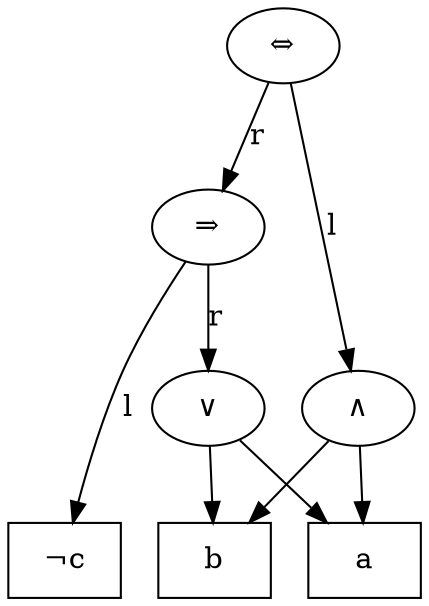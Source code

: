 digraph G {
{ rank = same;
  id0 [shape=box, label="a"];
  id1 [shape=box, label="b"];
  id2 [shape=box, label="¬c"];
}
  id3 [label="∧"];
  id3 -> id0;
  id3 -> id1;
  id4 [label="∨"];
  id4 -> id0;
  id4 -> id1;
  id5 [label="⇒"];
  id5 -> id2 [label="l"];
  id5 -> id4 [label="r"];
  id6 [label="⇔"];
  id6 -> id3 [label="l"];
  id6 -> id5 [label="r"];
}
